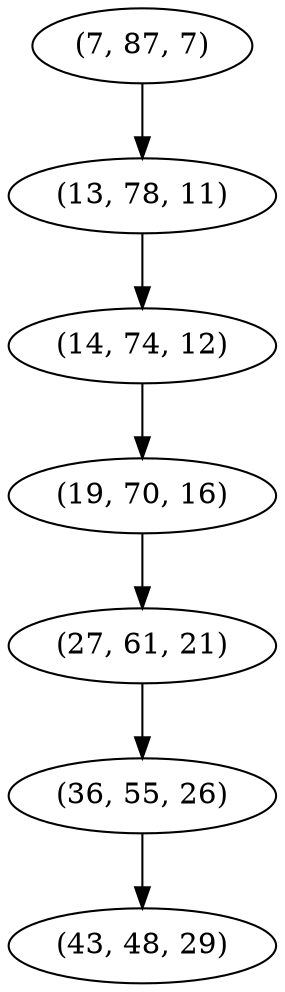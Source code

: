 digraph tree {
    "(7, 87, 7)";
    "(13, 78, 11)";
    "(14, 74, 12)";
    "(19, 70, 16)";
    "(27, 61, 21)";
    "(36, 55, 26)";
    "(43, 48, 29)";
    "(7, 87, 7)" -> "(13, 78, 11)";
    "(13, 78, 11)" -> "(14, 74, 12)";
    "(14, 74, 12)" -> "(19, 70, 16)";
    "(19, 70, 16)" -> "(27, 61, 21)";
    "(27, 61, 21)" -> "(36, 55, 26)";
    "(36, 55, 26)" -> "(43, 48, 29)";
}
